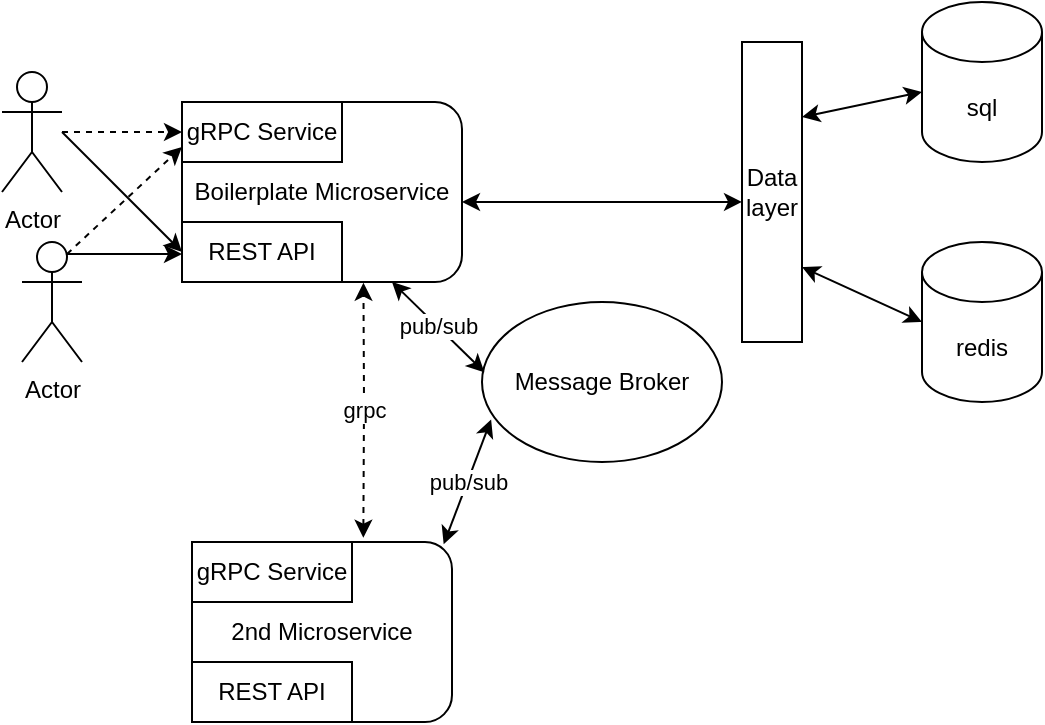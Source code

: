 <mxfile>
    <diagram id="zFBxfufMVJqB35y7wpOE" name="Boilerplate-vision">
        <mxGraphModel dx="702" dy="331" grid="1" gridSize="10" guides="1" tooltips="1" connect="1" arrows="1" fold="1" page="1" pageScale="1" pageWidth="850" pageHeight="1100" math="0" shadow="0">
            <root>
                <mxCell id="0"/>
                <mxCell id="1" parent="0"/>
                <mxCell id="2" value="Boilerplate Microservice" style="rounded=1;whiteSpace=wrap;html=1;" parent="1" vertex="1">
                    <mxGeometry x="200" y="370" width="140" height="90" as="geometry"/>
                </mxCell>
                <mxCell id="3" value="sql" style="shape=cylinder3;whiteSpace=wrap;html=1;boundedLbl=1;backgroundOutline=1;size=15;" parent="1" vertex="1">
                    <mxGeometry x="570" y="320" width="60" height="80" as="geometry"/>
                </mxCell>
                <mxCell id="6" value="REST API" style="rounded=0;whiteSpace=wrap;html=1;" parent="1" vertex="1">
                    <mxGeometry x="200" y="430" width="80" height="30" as="geometry"/>
                </mxCell>
                <mxCell id="33" style="edgeStyle=none;html=1;entryX=0;entryY=0.5;entryDx=0;entryDy=0;dashed=1;" edge="1" parent="1" source="7" target="30">
                    <mxGeometry relative="1" as="geometry"/>
                </mxCell>
                <mxCell id="34" style="edgeStyle=none;html=1;" edge="1" parent="1">
                    <mxGeometry relative="1" as="geometry">
                        <mxPoint x="140" y="385" as="sourcePoint"/>
                        <mxPoint x="200" y="445" as="targetPoint"/>
                    </mxGeometry>
                </mxCell>
                <mxCell id="7" value="Actor" style="shape=umlActor;verticalLabelPosition=bottom;verticalAlign=top;html=1;outlineConnect=0;" parent="1" vertex="1">
                    <mxGeometry x="110" y="355" width="30" height="60" as="geometry"/>
                </mxCell>
                <mxCell id="35" style="edgeStyle=none;html=1;exitX=0.75;exitY=0.1;exitDx=0;exitDy=0;exitPerimeter=0;" edge="1" parent="1" source="8">
                    <mxGeometry relative="1" as="geometry">
                        <mxPoint x="200" y="446" as="targetPoint"/>
                    </mxGeometry>
                </mxCell>
                <mxCell id="36" style="edgeStyle=none;html=1;entryX=0;entryY=0.75;entryDx=0;entryDy=0;dashed=1;exitX=0.75;exitY=0.1;exitDx=0;exitDy=0;exitPerimeter=0;" edge="1" parent="1" source="8" target="30">
                    <mxGeometry relative="1" as="geometry">
                        <mxPoint x="140" y="470" as="sourcePoint"/>
                    </mxGeometry>
                </mxCell>
                <mxCell id="8" value="Actor" style="shape=umlActor;verticalLabelPosition=bottom;verticalAlign=top;html=1;outlineConnect=0;" parent="1" vertex="1">
                    <mxGeometry x="120" y="440" width="30" height="60" as="geometry"/>
                </mxCell>
                <mxCell id="12" value="Message Broker" style="ellipse;whiteSpace=wrap;html=1;" parent="1" vertex="1">
                    <mxGeometry x="350" y="470" width="120" height="80" as="geometry"/>
                </mxCell>
                <mxCell id="13" value="pub/sub" style="endArrow=classic;startArrow=classic;html=1;entryX=0.75;entryY=1;entryDx=0;entryDy=0;exitX=0.01;exitY=0.439;exitDx=0;exitDy=0;exitPerimeter=0;" parent="1" source="12" target="2" edge="1">
                    <mxGeometry width="50" height="50" relative="1" as="geometry">
                        <mxPoint x="308" y="500" as="sourcePoint"/>
                        <mxPoint x="380" y="450" as="targetPoint"/>
                    </mxGeometry>
                </mxCell>
                <mxCell id="15" value="2nd Microservice" style="rounded=1;whiteSpace=wrap;html=1;" parent="1" vertex="1">
                    <mxGeometry x="205" y="590" width="130" height="90" as="geometry"/>
                </mxCell>
                <mxCell id="16" value="REST API" style="rounded=0;whiteSpace=wrap;html=1;" parent="1" vertex="1">
                    <mxGeometry x="205" y="650" width="80" height="30" as="geometry"/>
                </mxCell>
                <mxCell id="18" value="pub/sub" style="endArrow=classic;startArrow=classic;html=1;entryX=0.038;entryY=0.734;entryDx=0;entryDy=0;entryPerimeter=0;exitX=0.968;exitY=0.013;exitDx=0;exitDy=0;exitPerimeter=0;" parent="1" source="15" target="12" edge="1">
                    <mxGeometry width="50" height="50" relative="1" as="geometry">
                        <mxPoint x="290" y="550" as="sourcePoint"/>
                        <mxPoint x="340" y="500" as="targetPoint"/>
                        <Array as="points"/>
                    </mxGeometry>
                </mxCell>
                <mxCell id="22" value="Data layer" style="rounded=0;whiteSpace=wrap;html=1;" parent="1" vertex="1">
                    <mxGeometry x="480" y="340" width="30" height="150" as="geometry"/>
                </mxCell>
                <mxCell id="23" value="redis" style="shape=cylinder3;whiteSpace=wrap;html=1;boundedLbl=1;backgroundOutline=1;size=15;" parent="1" vertex="1">
                    <mxGeometry x="570" y="440" width="60" height="80" as="geometry"/>
                </mxCell>
                <mxCell id="24" value="" style="endArrow=classic;startArrow=classic;html=1;exitX=1;exitY=0.25;exitDx=0;exitDy=0;" parent="1" source="22" edge="1">
                    <mxGeometry width="50" height="50" relative="1" as="geometry">
                        <mxPoint x="520" y="415" as="sourcePoint"/>
                        <mxPoint x="570" y="365" as="targetPoint"/>
                    </mxGeometry>
                </mxCell>
                <mxCell id="25" value="" style="endArrow=classic;startArrow=classic;html=1;exitX=1;exitY=0.75;exitDx=0;exitDy=0;" parent="1" source="22" edge="1">
                    <mxGeometry width="50" height="50" relative="1" as="geometry">
                        <mxPoint x="520" y="530" as="sourcePoint"/>
                        <mxPoint x="570" y="480" as="targetPoint"/>
                    </mxGeometry>
                </mxCell>
                <mxCell id="26" value="" style="endArrow=classic;startArrow=classic;html=1;entryX=0;entryY=0.533;entryDx=0;entryDy=0;entryPerimeter=0;" parent="1" target="22" edge="1">
                    <mxGeometry width="50" height="50" relative="1" as="geometry">
                        <mxPoint x="340" y="420" as="sourcePoint"/>
                        <mxPoint x="390" y="370" as="targetPoint"/>
                    </mxGeometry>
                </mxCell>
                <mxCell id="27" value="grpc" style="endArrow=classic;startArrow=classic;html=1;exitX=0.659;exitY=-0.024;exitDx=0;exitDy=0;dashed=1;entryX=0.648;entryY=1.004;entryDx=0;entryDy=0;entryPerimeter=0;exitPerimeter=0;" parent="1" source="15" edge="1" target="2">
                    <mxGeometry width="50" height="50" relative="1" as="geometry">
                        <mxPoint x="220" y="510" as="sourcePoint"/>
                        <mxPoint x="270" y="460" as="targetPoint"/>
                        <Array as="points">
                            <mxPoint x="291" y="520"/>
                        </Array>
                    </mxGeometry>
                </mxCell>
                <mxCell id="30" value="gRPC Service" style="rounded=0;whiteSpace=wrap;html=1;" vertex="1" parent="1">
                    <mxGeometry x="200" y="370" width="80" height="30" as="geometry"/>
                </mxCell>
                <mxCell id="37" value="gRPC Service" style="rounded=0;whiteSpace=wrap;html=1;" vertex="1" parent="1">
                    <mxGeometry x="205" y="590" width="80" height="30" as="geometry"/>
                </mxCell>
            </root>
        </mxGraphModel>
    </diagram>
    <diagram id="jR5q2pk4mvh827Y5T1Gy" name="clean architecture">
        <mxGraphModel dx="857" dy="1211" grid="1" gridSize="10" guides="1" tooltips="1" connect="1" arrows="1" fold="1" page="1" pageScale="1" pageWidth="850" pageHeight="1100" math="0" shadow="0">
            <root>
                <mxCell id="a9B9MjQQHSpK6WcCpD2H-0"/>
                <mxCell id="a9B9MjQQHSpK6WcCpD2H-1" parent="a9B9MjQQHSpK6WcCpD2H-0"/>
            </root>
        </mxGraphModel>
    </diagram>
</mxfile>
